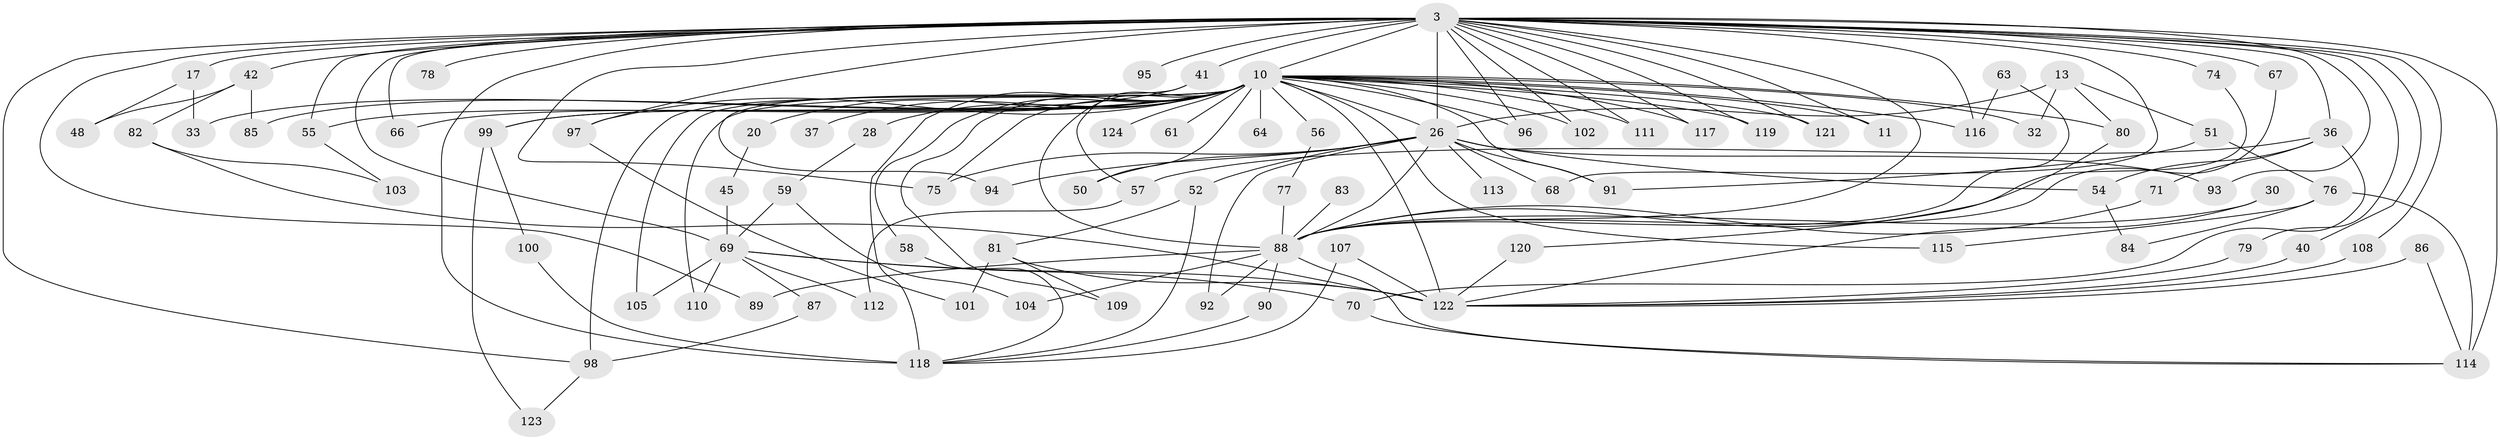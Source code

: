 // original degree distribution, {26: 0.008064516129032258, 30: 0.008064516129032258, 34: 0.008064516129032258, 17: 0.016129032258064516, 18: 0.008064516129032258, 16: 0.008064516129032258, 21: 0.016129032258064516, 29: 0.008064516129032258, 2: 0.5403225806451613, 3: 0.21774193548387097, 5: 0.04838709677419355, 4: 0.07258064516129033, 7: 0.016129032258064516, 6: 0.016129032258064516, 10: 0.008064516129032258}
// Generated by graph-tools (version 1.1) at 2025/49/03/04/25 21:49:16]
// undirected, 86 vertices, 155 edges
graph export_dot {
graph [start="1"]
  node [color=gray90,style=filled];
  3 [super="+2"];
  10 [super="+8+9"];
  11;
  13;
  17;
  20;
  26 [super="+15+7"];
  28;
  30;
  32;
  33;
  36;
  37;
  40;
  41;
  42 [super="+19"];
  45;
  48;
  50;
  51;
  52;
  54;
  55;
  56;
  57;
  58;
  59;
  61;
  63;
  64;
  66;
  67;
  68;
  69 [super="+39"];
  70 [super="+44"];
  71;
  74;
  75 [super="+12+53"];
  76;
  77;
  78;
  79;
  80;
  81;
  82;
  83;
  84;
  85;
  86;
  87;
  88 [super="+16+29"];
  89;
  90;
  91 [super="+49"];
  92;
  93;
  94;
  95;
  96;
  97;
  98 [super="+60+62"];
  99;
  100;
  101;
  102;
  103;
  104;
  105;
  107;
  108;
  109;
  110;
  111;
  112;
  113;
  114 [super="+46+21"];
  115;
  116 [super="+43+24"];
  117 [super="+106"];
  118 [super="+65"];
  119;
  120;
  121 [super="+72"];
  122 [super="+38+23+73"];
  123;
  124;
  3 -- 10 [weight=8];
  3 -- 11;
  3 -- 17 [weight=2];
  3 -- 36 [weight=2];
  3 -- 41 [weight=2];
  3 -- 67;
  3 -- 69 [weight=2];
  3 -- 74;
  3 -- 78 [weight=2];
  3 -- 79;
  3 -- 88 [weight=5];
  3 -- 93;
  3 -- 95 [weight=2];
  3 -- 96;
  3 -- 108;
  3 -- 117 [weight=2];
  3 -- 118 [weight=3];
  3 -- 119;
  3 -- 66;
  3 -- 68;
  3 -- 89;
  3 -- 97;
  3 -- 102;
  3 -- 40;
  3 -- 42 [weight=2];
  3 -- 111;
  3 -- 55;
  3 -- 121 [weight=2];
  3 -- 75;
  3 -- 116;
  3 -- 26 [weight=4];
  3 -- 98;
  3 -- 114 [weight=3];
  10 -- 28 [weight=2];
  10 -- 50;
  10 -- 56 [weight=2];
  10 -- 64 [weight=2];
  10 -- 85;
  10 -- 97;
  10 -- 102;
  10 -- 122 [weight=7];
  10 -- 124 [weight=2];
  10 -- 11;
  10 -- 119;
  10 -- 91;
  10 -- 111;
  10 -- 116 [weight=3];
  10 -- 117;
  10 -- 55;
  10 -- 57;
  10 -- 20 [weight=2];
  10 -- 32;
  10 -- 33;
  10 -- 37 [weight=2];
  10 -- 58;
  10 -- 61 [weight=2];
  10 -- 66;
  10 -- 80;
  10 -- 96;
  10 -- 98 [weight=4];
  10 -- 99;
  10 -- 105;
  10 -- 109;
  10 -- 110;
  10 -- 115;
  10 -- 118;
  10 -- 121;
  10 -- 75 [weight=3];
  10 -- 88 [weight=11];
  10 -- 26 [weight=9];
  13 -- 32;
  13 -- 51;
  13 -- 80;
  13 -- 26 [weight=2];
  17 -- 33;
  17 -- 48;
  20 -- 45;
  26 -- 88 [weight=5];
  26 -- 68;
  26 -- 75;
  26 -- 113 [weight=2];
  26 -- 50;
  26 -- 52;
  26 -- 54;
  26 -- 91 [weight=2];
  26 -- 92;
  26 -- 93;
  26 -- 94;
  28 -- 59;
  30 -- 88;
  30 -- 122;
  36 -- 54;
  36 -- 57;
  36 -- 71;
  36 -- 70;
  40 -- 122;
  41 -- 94;
  41 -- 99;
  42 -- 48;
  42 -- 82;
  42 -- 85;
  45 -- 69;
  51 -- 76;
  51 -- 91;
  52 -- 81;
  52 -- 118;
  54 -- 84;
  55 -- 103;
  56 -- 77;
  57 -- 112;
  58 -- 118;
  59 -- 104;
  59 -- 69;
  63 -- 88;
  63 -- 116;
  67 -- 88;
  69 -- 105;
  69 -- 110;
  69 -- 112;
  69 -- 87;
  69 -- 122;
  69 -- 70;
  70 -- 114;
  71 -- 88;
  74 -- 88;
  76 -- 84;
  76 -- 115;
  76 -- 114;
  77 -- 88;
  79 -- 122;
  80 -- 120;
  81 -- 101;
  81 -- 109;
  81 -- 122;
  82 -- 103;
  82 -- 122;
  83 -- 88 [weight=2];
  86 -- 122;
  86 -- 114;
  87 -- 98;
  88 -- 89;
  88 -- 90;
  88 -- 92;
  88 -- 104;
  88 -- 114;
  90 -- 118;
  97 -- 101;
  98 -- 123;
  99 -- 100;
  99 -- 123;
  100 -- 118;
  107 -- 118;
  107 -- 122;
  108 -- 122;
  120 -- 122;
}

